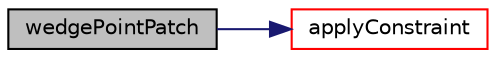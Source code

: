 digraph "wedgePointPatch"
{
  bgcolor="transparent";
  edge [fontname="Helvetica",fontsize="10",labelfontname="Helvetica",labelfontsize="10"];
  node [fontname="Helvetica",fontsize="10",shape=record];
  rankdir="LR";
  Node0 [label="wedgePointPatch",height=0.2,width=0.4,color="black", fillcolor="grey75", style="filled", fontcolor="black"];
  Node0 -> Node1 [color="midnightblue",fontsize="10",style="solid",fontname="Helvetica"];
  Node1 [label="applyConstraint",height=0.2,width=0.4,color="red",URL="$a28461.html#a0278544fed3fb66dca87ab7ecd9e429f",tooltip="Accumulate the effect of constraint direction of this patch. "];
}
